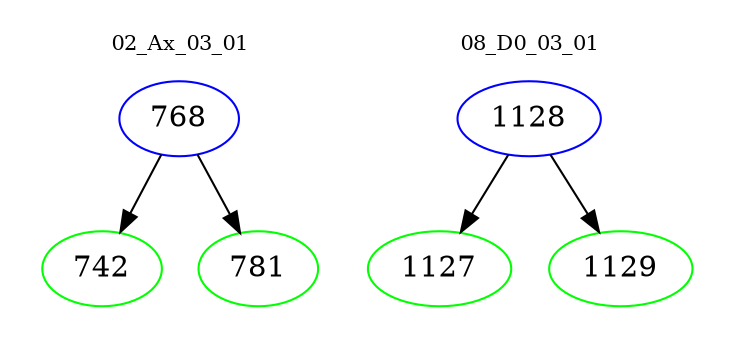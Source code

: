 digraph{
subgraph cluster_0 {
color = white
label = "02_Ax_03_01";
fontsize=10;
T0_768 [label="768", color="blue"]
T0_768 -> T0_742 [color="black"]
T0_742 [label="742", color="green"]
T0_768 -> T0_781 [color="black"]
T0_781 [label="781", color="green"]
}
subgraph cluster_1 {
color = white
label = "08_D0_03_01";
fontsize=10;
T1_1128 [label="1128", color="blue"]
T1_1128 -> T1_1127 [color="black"]
T1_1127 [label="1127", color="green"]
T1_1128 -> T1_1129 [color="black"]
T1_1129 [label="1129", color="green"]
}
}
